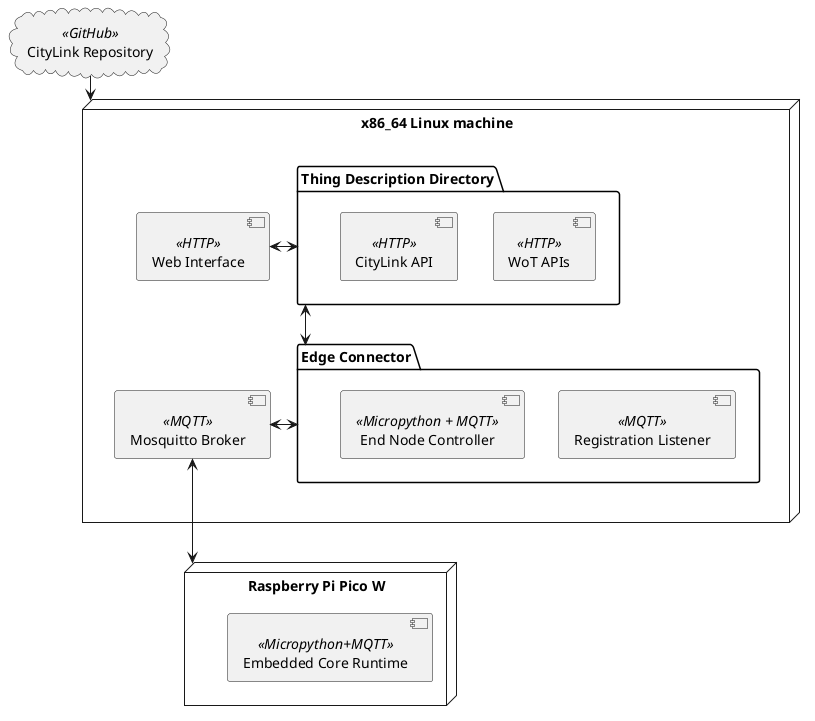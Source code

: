 @startuml
hide empty members
skinparam linetype ortho

cloud "CityLink Repository" as git << GitHub >>

node "x86_64 Linux machine" as pc {
    package "Edge Connector" as con {
        component "Registration Listener" as regl <<MQTT>>
        component "End Node Controller" as nctrl <<Micropython + MQTT>>
    }

    package "Thing Description Directory" as thingD {
        component "WoT APIs" as WoTApi << HTTP >>
        component "CityLink API" as clApi << HTTP >>
    }

    component "Web Interface" as web << HTTP >>
    component "Mosquitto Broker" as broker << MQTT >>

    con <-r-> broker
    con <-u-> thingD
    web <-r-> thingD
}

node "Raspberry Pi Pico W" as pico {
    component "Embedded Core Runtime" as rt << Micropython+MQTT>>
}

pc <-u- git
broker <-d-> pico

@enduml
